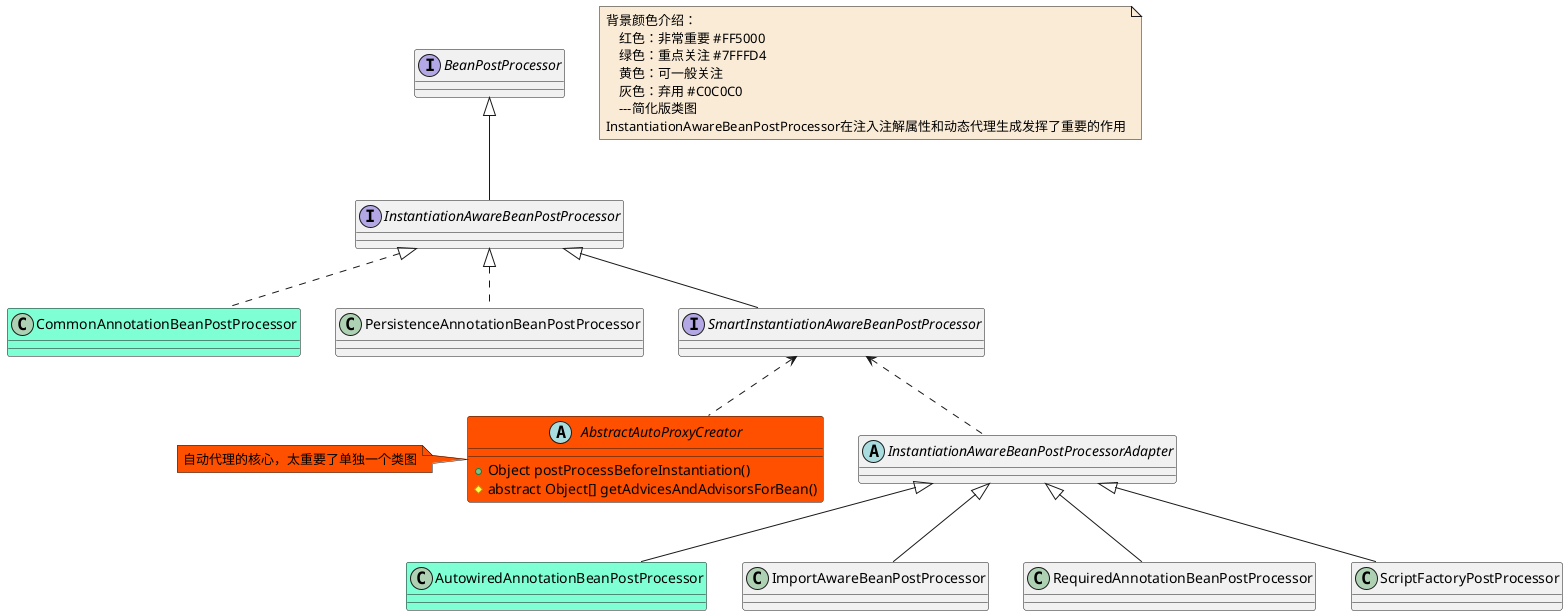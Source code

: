 @startuml

note  as N1 #FAEBD7
    背景颜色介绍：
        红色：非常重要 #FF5000
        绿色：重点关注 #7FFFD4
        黄色：可一般关注
        灰色：弃用 #C0C0C0
        ---简化版类图
    InstantiationAwareBeanPostProcessor在注入注解属性和动态代理生成发挥了重要的作用
end note

abstract class AbstractAutoProxyCreator #FF5000
AbstractAutoProxyCreator : +Object postProcessBeforeInstantiation()
AbstractAutoProxyCreator : #abstract Object[] getAdvicesAndAdvisorsForBean()
note left #FF5000: 自动代理的核心，太重要了单独一个类图
class AutowiredAnnotationBeanPostProcessor #7FFFD4
interface BeanPostProcessor
class CommonAnnotationBeanPostProcessor #7FFFD4
class ImportAwareBeanPostProcessor
interface InstantiationAwareBeanPostProcessor
abstract class InstantiationAwareBeanPostProcessorAdapter
class PersistenceAnnotationBeanPostProcessor
class RequiredAnnotationBeanPostProcessor
class ScriptFactoryPostProcessor
interface SmartInstantiationAwareBeanPostProcessor



BeanPostProcessor <|-- InstantiationAwareBeanPostProcessor



InstantiationAwareBeanPostProcessor <|.. CommonAnnotationBeanPostProcessor
InstantiationAwareBeanPostProcessor <|.. PersistenceAnnotationBeanPostProcessor
InstantiationAwareBeanPostProcessor <|-- SmartInstantiationAwareBeanPostProcessor

InstantiationAwareBeanPostProcessorAdapter <|-- AutowiredAnnotationBeanPostProcessor
InstantiationAwareBeanPostProcessorAdapter <|-- ImportAwareBeanPostProcessor
InstantiationAwareBeanPostProcessorAdapter <|-- RequiredAnnotationBeanPostProcessor
InstantiationAwareBeanPostProcessorAdapter <|-- ScriptFactoryPostProcessor



SmartInstantiationAwareBeanPostProcessor <.. AbstractAutoProxyCreator
SmartInstantiationAwareBeanPostProcessor <.. InstantiationAwareBeanPostProcessorAdapter

@enduml